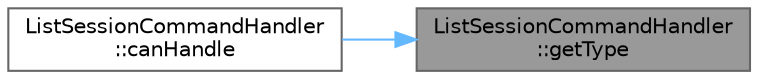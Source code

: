digraph "ListSessionCommandHandler::getType"
{
 // INTERACTIVE_SVG=YES
 // LATEX_PDF_SIZE
  bgcolor="transparent";
  edge [fontname=Helvetica,fontsize=10,labelfontname=Helvetica,labelfontsize=10];
  node [fontname=Helvetica,fontsize=10,shape=box,height=0.2,width=0.4];
  rankdir="RL";
  Node1 [id="Node000001",label="ListSessionCommandHandler\l::getType",height=0.2,width=0.4,color="gray40", fillcolor="grey60", style="filled", fontcolor="black",tooltip="Returns the keyword that this handler recognizes."];
  Node1 -> Node2 [id="edge1_Node000001_Node000002",dir="back",color="steelblue1",style="solid",tooltip=" "];
  Node2 [id="Node000002",label="ListSessionCommandHandler\l::canHandle",height=0.2,width=0.4,color="grey40", fillcolor="white", style="filled",URL="$class_list_session_command_handler.html#a123f7d7a23f567749508d37cfa208111",tooltip="Determines whether the handler can process the input."];
}
